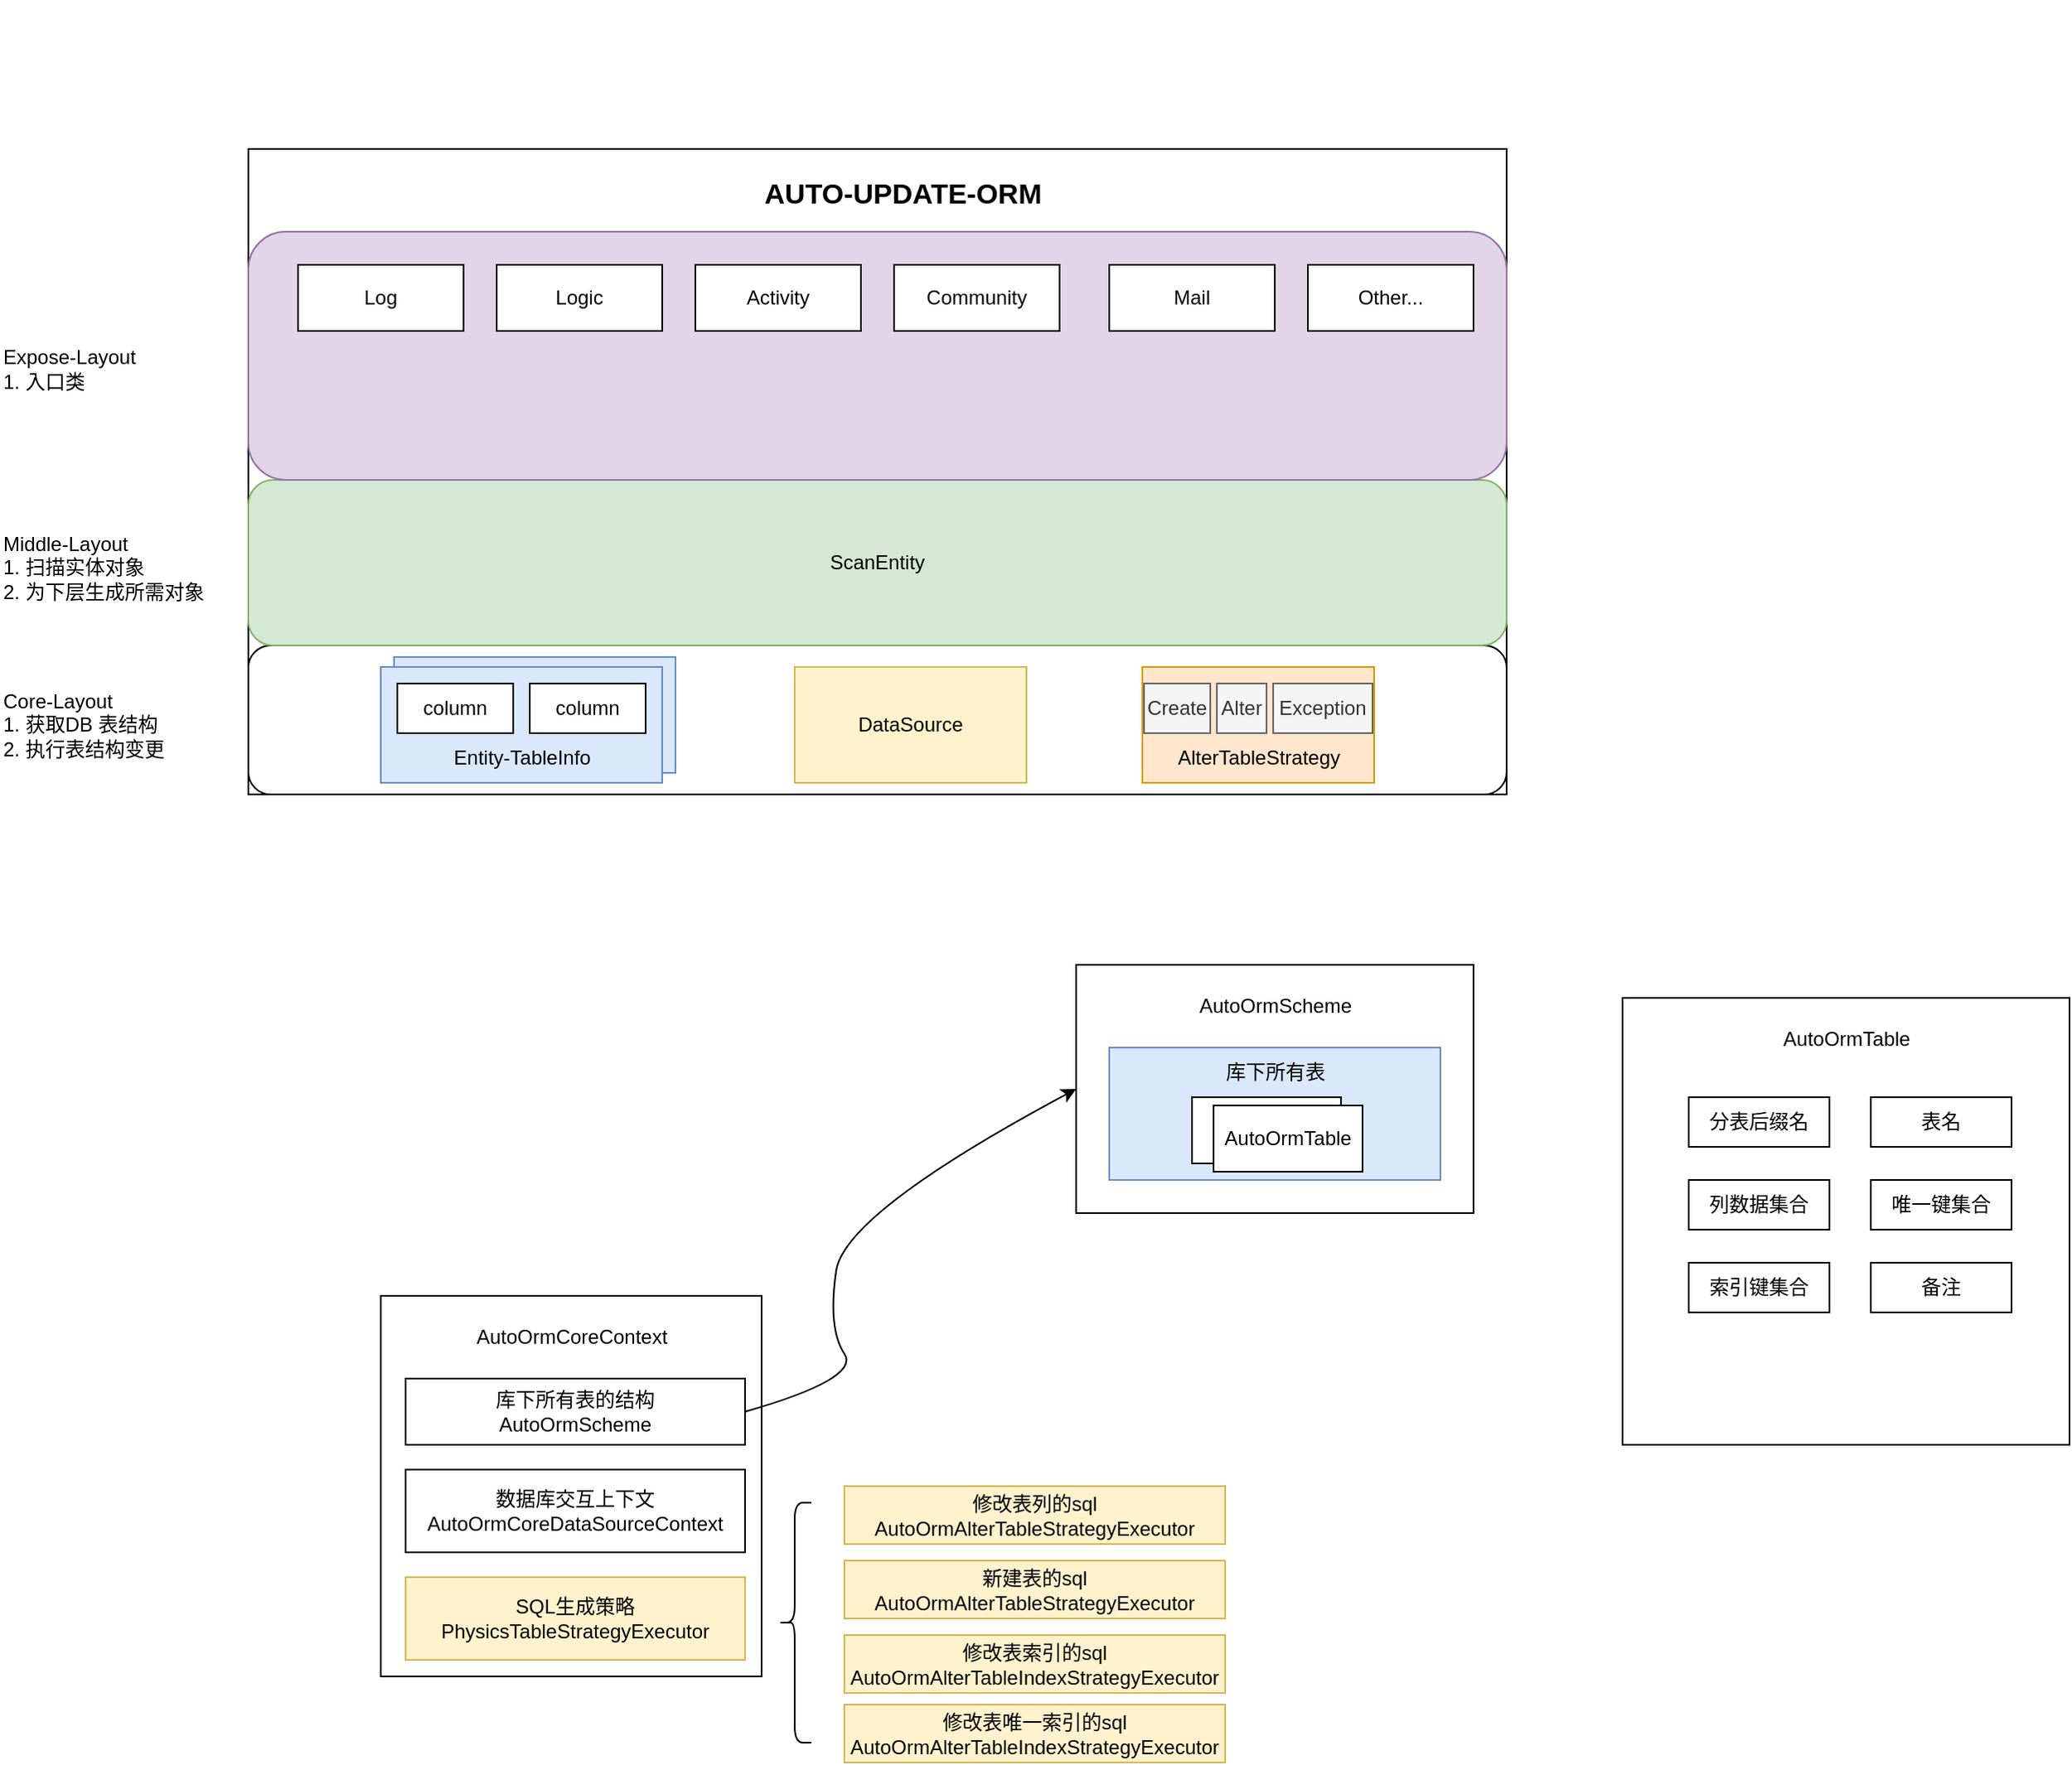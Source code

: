 <mxfile version="21.7.2" type="github">
  <diagram name="第 1 页" id="UAg1QHeCWXkbtHn-mjAL">
    <mxGraphModel dx="1259" dy="673" grid="1" gridSize="10" guides="1" tooltips="1" connect="1" arrows="1" fold="1" page="1" pageScale="1" pageWidth="4681" pageHeight="3300" math="0" shadow="0">
      <root>
        <mxCell id="0" />
        <mxCell id="1" parent="0" />
        <mxCell id="5yK1seOJFyMycGlqHDNQ-27" value="" style="group;" parent="1" vertex="1" connectable="0">
          <mxGeometry x="340" y="187" width="900" height="480" as="geometry" />
        </mxCell>
        <mxCell id="5yK1seOJFyMycGlqHDNQ-3" value="" style="rounded=0;whiteSpace=wrap;html=1;" parent="5yK1seOJFyMycGlqHDNQ-27" vertex="1">
          <mxGeometry y="90" width="760" height="390" as="geometry" />
        </mxCell>
        <mxCell id="5yK1seOJFyMycGlqHDNQ-4" value="" style="rounded=1;whiteSpace=wrap;html=1;" parent="5yK1seOJFyMycGlqHDNQ-27" vertex="1">
          <mxGeometry y="390" width="760" height="90" as="geometry" />
        </mxCell>
        <mxCell id="5yK1seOJFyMycGlqHDNQ-28" value="ScanEntity" style="rounded=1;whiteSpace=wrap;html=1;fillColor=#d5e8d4;strokeColor=#82b366;" parent="5yK1seOJFyMycGlqHDNQ-27" vertex="1">
          <mxGeometry y="290" width="760" height="100" as="geometry" />
        </mxCell>
        <mxCell id="5yK1seOJFyMycGlqHDNQ-33" value="" style="rounded=1;whiteSpace=wrap;html=1;fillColor=#e1d5e7;strokeColor=#9673a6;" parent="5yK1seOJFyMycGlqHDNQ-27" vertex="1">
          <mxGeometry y="140" width="760" height="150" as="geometry" />
        </mxCell>
        <mxCell id="5yK1seOJFyMycGlqHDNQ-34" value="Log" style="whiteSpace=wrap;html=1;" parent="5yK1seOJFyMycGlqHDNQ-27" vertex="1">
          <mxGeometry x="30" y="160" width="100" height="40" as="geometry" />
        </mxCell>
        <mxCell id="5yK1seOJFyMycGlqHDNQ-41" value="Logic" style="whiteSpace=wrap;html=1;" parent="5yK1seOJFyMycGlqHDNQ-27" vertex="1">
          <mxGeometry x="150" y="160" width="100" height="40" as="geometry" />
        </mxCell>
        <mxCell id="5yK1seOJFyMycGlqHDNQ-42" value="Activity" style="whiteSpace=wrap;html=1;" parent="5yK1seOJFyMycGlqHDNQ-27" vertex="1">
          <mxGeometry x="270" y="160" width="100" height="40" as="geometry" />
        </mxCell>
        <mxCell id="5yK1seOJFyMycGlqHDNQ-43" value="Community" style="whiteSpace=wrap;html=1;" parent="5yK1seOJFyMycGlqHDNQ-27" vertex="1">
          <mxGeometry x="390" y="160" width="100" height="40" as="geometry" />
        </mxCell>
        <mxCell id="5yK1seOJFyMycGlqHDNQ-44" value="Mail" style="whiteSpace=wrap;html=1;" parent="5yK1seOJFyMycGlqHDNQ-27" vertex="1">
          <mxGeometry x="520" y="160" width="100" height="40" as="geometry" />
        </mxCell>
        <mxCell id="5yK1seOJFyMycGlqHDNQ-45" value="Other..." style="whiteSpace=wrap;html=1;" parent="5yK1seOJFyMycGlqHDNQ-27" vertex="1">
          <mxGeometry x="640" y="160" width="100" height="40" as="geometry" />
        </mxCell>
        <mxCell id="5yK1seOJFyMycGlqHDNQ-47" value="AUTO-UPDATE-ORM" style="text;html=1;align=center;verticalAlign=middle;resizable=0;points=[];autosize=1;strokeColor=none;fillColor=none;fontSize=17;fontStyle=1" parent="5yK1seOJFyMycGlqHDNQ-27" vertex="1">
          <mxGeometry x="300" y="103" width="190" height="30" as="geometry" />
        </mxCell>
        <mxCell id="5yK1seOJFyMycGlqHDNQ-6" value="Core-Layout&lt;br&gt;1. 获取DB 表结构&lt;br&gt;2. 执行表结构变更" style="text;html=1;align=left;verticalAlign=middle;resizable=0;points=[];autosize=1;strokeColor=none;fillColor=none;" parent="1" vertex="1">
          <mxGeometry x="190" y="595" width="120" height="60" as="geometry" />
        </mxCell>
        <mxCell id="5yK1seOJFyMycGlqHDNQ-7" value="DataSource" style="rounded=0;whiteSpace=wrap;html=1;fillColor=#fff2cc;strokeColor=#d6b656;" parent="1" vertex="1">
          <mxGeometry x="670" y="590" width="140" height="70" as="geometry" />
        </mxCell>
        <mxCell id="5yK1seOJFyMycGlqHDNQ-25" value="" style="group" parent="1" vertex="1" connectable="0">
          <mxGeometry x="880" y="590" width="140" height="70" as="geometry" />
        </mxCell>
        <mxCell id="5yK1seOJFyMycGlqHDNQ-19" value="" style="rounded=0;whiteSpace=wrap;html=1;fillColor=#ffe6cc;strokeColor=#d79b00;" parent="5yK1seOJFyMycGlqHDNQ-25" vertex="1">
          <mxGeometry width="140" height="70" as="geometry" />
        </mxCell>
        <mxCell id="5yK1seOJFyMycGlqHDNQ-21" value="AlterTableStrategy" style="text;html=1;align=center;verticalAlign=middle;resizable=0;points=[];autosize=1;strokeColor=none;fillColor=none;" parent="5yK1seOJFyMycGlqHDNQ-25" vertex="1">
          <mxGeometry x="10" y="40" width="120" height="30" as="geometry" />
        </mxCell>
        <mxCell id="5yK1seOJFyMycGlqHDNQ-22" value="Create" style="rounded=0;whiteSpace=wrap;html=1;fillColor=#f5f5f5;fontColor=#333333;strokeColor=#666666;" parent="5yK1seOJFyMycGlqHDNQ-25" vertex="1">
          <mxGeometry x="1" y="10" width="40" height="30" as="geometry" />
        </mxCell>
        <mxCell id="5yK1seOJFyMycGlqHDNQ-23" value="Alter" style="rounded=0;whiteSpace=wrap;html=1;fillColor=#f5f5f5;fontColor=#333333;strokeColor=#666666;" parent="5yK1seOJFyMycGlqHDNQ-25" vertex="1">
          <mxGeometry x="45" y="10" width="30" height="30" as="geometry" />
        </mxCell>
        <mxCell id="5yK1seOJFyMycGlqHDNQ-24" value="Exception" style="rounded=0;whiteSpace=wrap;html=1;fillColor=#f5f5f5;fontColor=#333333;strokeColor=#666666;" parent="5yK1seOJFyMycGlqHDNQ-25" vertex="1">
          <mxGeometry x="79" y="10" width="60" height="30" as="geometry" />
        </mxCell>
        <mxCell id="5yK1seOJFyMycGlqHDNQ-26" value="" style="group" parent="1" vertex="1" connectable="0">
          <mxGeometry x="420" y="584" width="178" height="76" as="geometry" />
        </mxCell>
        <mxCell id="5yK1seOJFyMycGlqHDNQ-14" value="" style="rounded=0;whiteSpace=wrap;html=1;fillColor=#dae8fc;strokeColor=#6c8ebf;" parent="5yK1seOJFyMycGlqHDNQ-26" vertex="1">
          <mxGeometry x="8" width="170" height="70" as="geometry" />
        </mxCell>
        <mxCell id="5yK1seOJFyMycGlqHDNQ-5" value="" style="rounded=0;whiteSpace=wrap;html=1;fillColor=#dae8fc;strokeColor=#6c8ebf;" parent="5yK1seOJFyMycGlqHDNQ-26" vertex="1">
          <mxGeometry y="6" width="170" height="70" as="geometry" />
        </mxCell>
        <mxCell id="5yK1seOJFyMycGlqHDNQ-10" value="Entity-TableInfo" style="text;html=1;align=center;verticalAlign=middle;resizable=0;points=[];autosize=1;strokeColor=none;fillColor=none;" parent="5yK1seOJFyMycGlqHDNQ-26" vertex="1">
          <mxGeometry x="30" y="46" width="110" height="30" as="geometry" />
        </mxCell>
        <mxCell id="5yK1seOJFyMycGlqHDNQ-12" value="column" style="rounded=0;whiteSpace=wrap;html=1;" parent="5yK1seOJFyMycGlqHDNQ-26" vertex="1">
          <mxGeometry x="10" y="16" width="70" height="30" as="geometry" />
        </mxCell>
        <mxCell id="5yK1seOJFyMycGlqHDNQ-13" value="column" style="rounded=0;whiteSpace=wrap;html=1;" parent="5yK1seOJFyMycGlqHDNQ-26" vertex="1">
          <mxGeometry x="90" y="16" width="70" height="30" as="geometry" />
        </mxCell>
        <mxCell id="5yK1seOJFyMycGlqHDNQ-32" value="Middle-Layout&lt;br&gt;1. 扫描实体对象&lt;br&gt;2. 为下层生成所需对象" style="text;html=1;align=left;verticalAlign=middle;resizable=0;points=[];autosize=1;strokeColor=none;fillColor=none;" parent="1" vertex="1">
          <mxGeometry x="190" y="500" width="140" height="60" as="geometry" />
        </mxCell>
        <mxCell id="5yK1seOJFyMycGlqHDNQ-46" value="Expose-Layout&lt;br&gt;1. 入口类" style="text;html=1;align=left;verticalAlign=middle;resizable=0;points=[];autosize=1;strokeColor=none;fillColor=none;" parent="1" vertex="1">
          <mxGeometry x="190" y="390" width="100" height="40" as="geometry" />
        </mxCell>
        <mxCell id="KjNFaDXAHhMrWs6GbARq-1" value="" style="rounded=0;whiteSpace=wrap;html=1;" vertex="1" parent="1">
          <mxGeometry x="420" y="970" width="230" height="230" as="geometry" />
        </mxCell>
        <mxCell id="KjNFaDXAHhMrWs6GbARq-2" value="AutoOrmCoreContext" style="text;html=1;align=center;verticalAlign=middle;resizable=0;points=[];autosize=1;strokeColor=none;fillColor=none;" vertex="1" parent="1">
          <mxGeometry x="465" y="980" width="140" height="30" as="geometry" />
        </mxCell>
        <mxCell id="KjNFaDXAHhMrWs6GbARq-4" value="库下所有表的结构&lt;br&gt;AutoOrmScheme" style="rounded=0;whiteSpace=wrap;html=1;" vertex="1" parent="1">
          <mxGeometry x="435" y="1020" width="205" height="40" as="geometry" />
        </mxCell>
        <mxCell id="KjNFaDXAHhMrWs6GbARq-5" value="数据库交互上下文&lt;br&gt;AutoOrmCoreDataSourceContext" style="whiteSpace=wrap;html=1;" vertex="1" parent="1">
          <mxGeometry x="435" y="1075" width="205" height="50" as="geometry" />
        </mxCell>
        <mxCell id="KjNFaDXAHhMrWs6GbARq-6" value="SQL生成策略&lt;br&gt;PhysicsTableStrategyExecutor" style="whiteSpace=wrap;html=1;fillColor=#fff2cc;strokeColor=#d6b656;" vertex="1" parent="1">
          <mxGeometry x="435" y="1140" width="205" height="50" as="geometry" />
        </mxCell>
        <mxCell id="KjNFaDXAHhMrWs6GbARq-7" value="" style="shape=curlyBracket;whiteSpace=wrap;html=1;rounded=1;labelPosition=left;verticalLabelPosition=middle;align=right;verticalAlign=middle;" vertex="1" parent="1">
          <mxGeometry x="660" y="1095" width="20" height="145" as="geometry" />
        </mxCell>
        <mxCell id="KjNFaDXAHhMrWs6GbARq-8" value="修改表列的sql&lt;br&gt;AutoOrmAlterTableStrategyExecutor" style="whiteSpace=wrap;html=1;fillColor=#fff2cc;strokeColor=#d6b656;" vertex="1" parent="1">
          <mxGeometry x="700" y="1085" width="230" height="35" as="geometry" />
        </mxCell>
        <mxCell id="KjNFaDXAHhMrWs6GbARq-9" value="新建表的sql&lt;br&gt;AutoOrmAlterTableStrategyExecutor" style="whiteSpace=wrap;html=1;fillColor=#fff2cc;strokeColor=#d6b656;" vertex="1" parent="1">
          <mxGeometry x="700" y="1130" width="230" height="35" as="geometry" />
        </mxCell>
        <mxCell id="KjNFaDXAHhMrWs6GbARq-10" value="修改表索引的sql&lt;br&gt;AutoOrmAlterTableIndexStrategyExecutor" style="whiteSpace=wrap;html=1;fillColor=#fff2cc;strokeColor=#d6b656;" vertex="1" parent="1">
          <mxGeometry x="700" y="1175" width="230" height="35" as="geometry" />
        </mxCell>
        <mxCell id="KjNFaDXAHhMrWs6GbARq-11" value="修改表唯一索引的sql&lt;br&gt;AutoOrmAlterTableIndexStrategyExecutor" style="whiteSpace=wrap;html=1;fillColor=#fff2cc;strokeColor=#d6b656;" vertex="1" parent="1">
          <mxGeometry x="700" y="1217" width="230" height="35" as="geometry" />
        </mxCell>
        <mxCell id="KjNFaDXAHhMrWs6GbARq-12" value="" style="whiteSpace=wrap;html=1;" vertex="1" parent="1">
          <mxGeometry x="840" y="770" width="240" height="150" as="geometry" />
        </mxCell>
        <mxCell id="KjNFaDXAHhMrWs6GbARq-13" value="AutoOrmScheme" style="text;html=1;align=center;verticalAlign=middle;resizable=0;points=[];autosize=1;strokeColor=none;fillColor=none;" vertex="1" parent="1">
          <mxGeometry x="900" y="780" width="120" height="30" as="geometry" />
        </mxCell>
        <mxCell id="KjNFaDXAHhMrWs6GbARq-16" value="" style="group;fillColor=#dae8fc;strokeColor=#6c8ebf;" vertex="1" connectable="0" parent="1">
          <mxGeometry x="860" y="820" width="200" height="80" as="geometry" />
        </mxCell>
        <mxCell id="KjNFaDXAHhMrWs6GbARq-14" value="" style="whiteSpace=wrap;html=1;fillColor=#dae8fc;strokeColor=#6c8ebf;" vertex="1" parent="KjNFaDXAHhMrWs6GbARq-16">
          <mxGeometry width="200" height="80" as="geometry" />
        </mxCell>
        <mxCell id="KjNFaDXAHhMrWs6GbARq-15" value="库下所有表" style="text;html=1;align=center;verticalAlign=middle;resizable=0;points=[];autosize=1;strokeColor=none;fillColor=none;" vertex="1" parent="KjNFaDXAHhMrWs6GbARq-16">
          <mxGeometry x="60" width="80" height="30" as="geometry" />
        </mxCell>
        <mxCell id="KjNFaDXAHhMrWs6GbARq-19" value="" style="whiteSpace=wrap;html=1;" vertex="1" parent="KjNFaDXAHhMrWs6GbARq-16">
          <mxGeometry x="50" y="30" width="90" height="40" as="geometry" />
        </mxCell>
        <mxCell id="KjNFaDXAHhMrWs6GbARq-24" value="AutoOrmTable" style="whiteSpace=wrap;html=1;" vertex="1" parent="KjNFaDXAHhMrWs6GbARq-16">
          <mxGeometry x="63" y="35" width="90" height="40" as="geometry" />
        </mxCell>
        <mxCell id="KjNFaDXAHhMrWs6GbARq-25" value="" style="curved=1;endArrow=classic;html=1;rounded=0;exitX=1;exitY=0.5;exitDx=0;exitDy=0;entryX=0;entryY=0.5;entryDx=0;entryDy=0;" edge="1" parent="1" source="KjNFaDXAHhMrWs6GbARq-4" target="KjNFaDXAHhMrWs6GbARq-12">
          <mxGeometry width="50" height="50" relative="1" as="geometry">
            <mxPoint x="680" y="1040" as="sourcePoint" />
            <mxPoint x="730" y="990" as="targetPoint" />
            <Array as="points">
              <mxPoint x="710" y="1020" />
              <mxPoint x="690" y="990" />
              <mxPoint x="700" y="920" />
            </Array>
          </mxGeometry>
        </mxCell>
        <mxCell id="KjNFaDXAHhMrWs6GbARq-26" value="" style="whiteSpace=wrap;html=1;aspect=fixed;" vertex="1" parent="1">
          <mxGeometry x="1170" y="790" width="270" height="270" as="geometry" />
        </mxCell>
        <mxCell id="KjNFaDXAHhMrWs6GbARq-27" value="分表后缀名" style="whiteSpace=wrap;html=1;" vertex="1" parent="1">
          <mxGeometry x="1210" y="850" width="85" height="30" as="geometry" />
        </mxCell>
        <mxCell id="KjNFaDXAHhMrWs6GbARq-29" value="AutoOrmTable" style="text;html=1;align=center;verticalAlign=middle;resizable=0;points=[];autosize=1;strokeColor=none;fillColor=none;" vertex="1" parent="1">
          <mxGeometry x="1255" y="800" width="100" height="30" as="geometry" />
        </mxCell>
        <mxCell id="KjNFaDXAHhMrWs6GbARq-30" value="表名" style="whiteSpace=wrap;html=1;" vertex="1" parent="1">
          <mxGeometry x="1320" y="850" width="85" height="30" as="geometry" />
        </mxCell>
        <mxCell id="KjNFaDXAHhMrWs6GbARq-31" value="列数据集合" style="whiteSpace=wrap;html=1;" vertex="1" parent="1">
          <mxGeometry x="1210" y="900" width="85" height="30" as="geometry" />
        </mxCell>
        <mxCell id="KjNFaDXAHhMrWs6GbARq-32" value="唯一键集合" style="whiteSpace=wrap;html=1;" vertex="1" parent="1">
          <mxGeometry x="1320" y="900" width="85" height="30" as="geometry" />
        </mxCell>
        <mxCell id="KjNFaDXAHhMrWs6GbARq-33" value="索引键集合" style="whiteSpace=wrap;html=1;" vertex="1" parent="1">
          <mxGeometry x="1210" y="950" width="85" height="30" as="geometry" />
        </mxCell>
        <mxCell id="KjNFaDXAHhMrWs6GbARq-34" value="备注" style="whiteSpace=wrap;html=1;" vertex="1" parent="1">
          <mxGeometry x="1320" y="950" width="85" height="30" as="geometry" />
        </mxCell>
      </root>
    </mxGraphModel>
  </diagram>
</mxfile>
